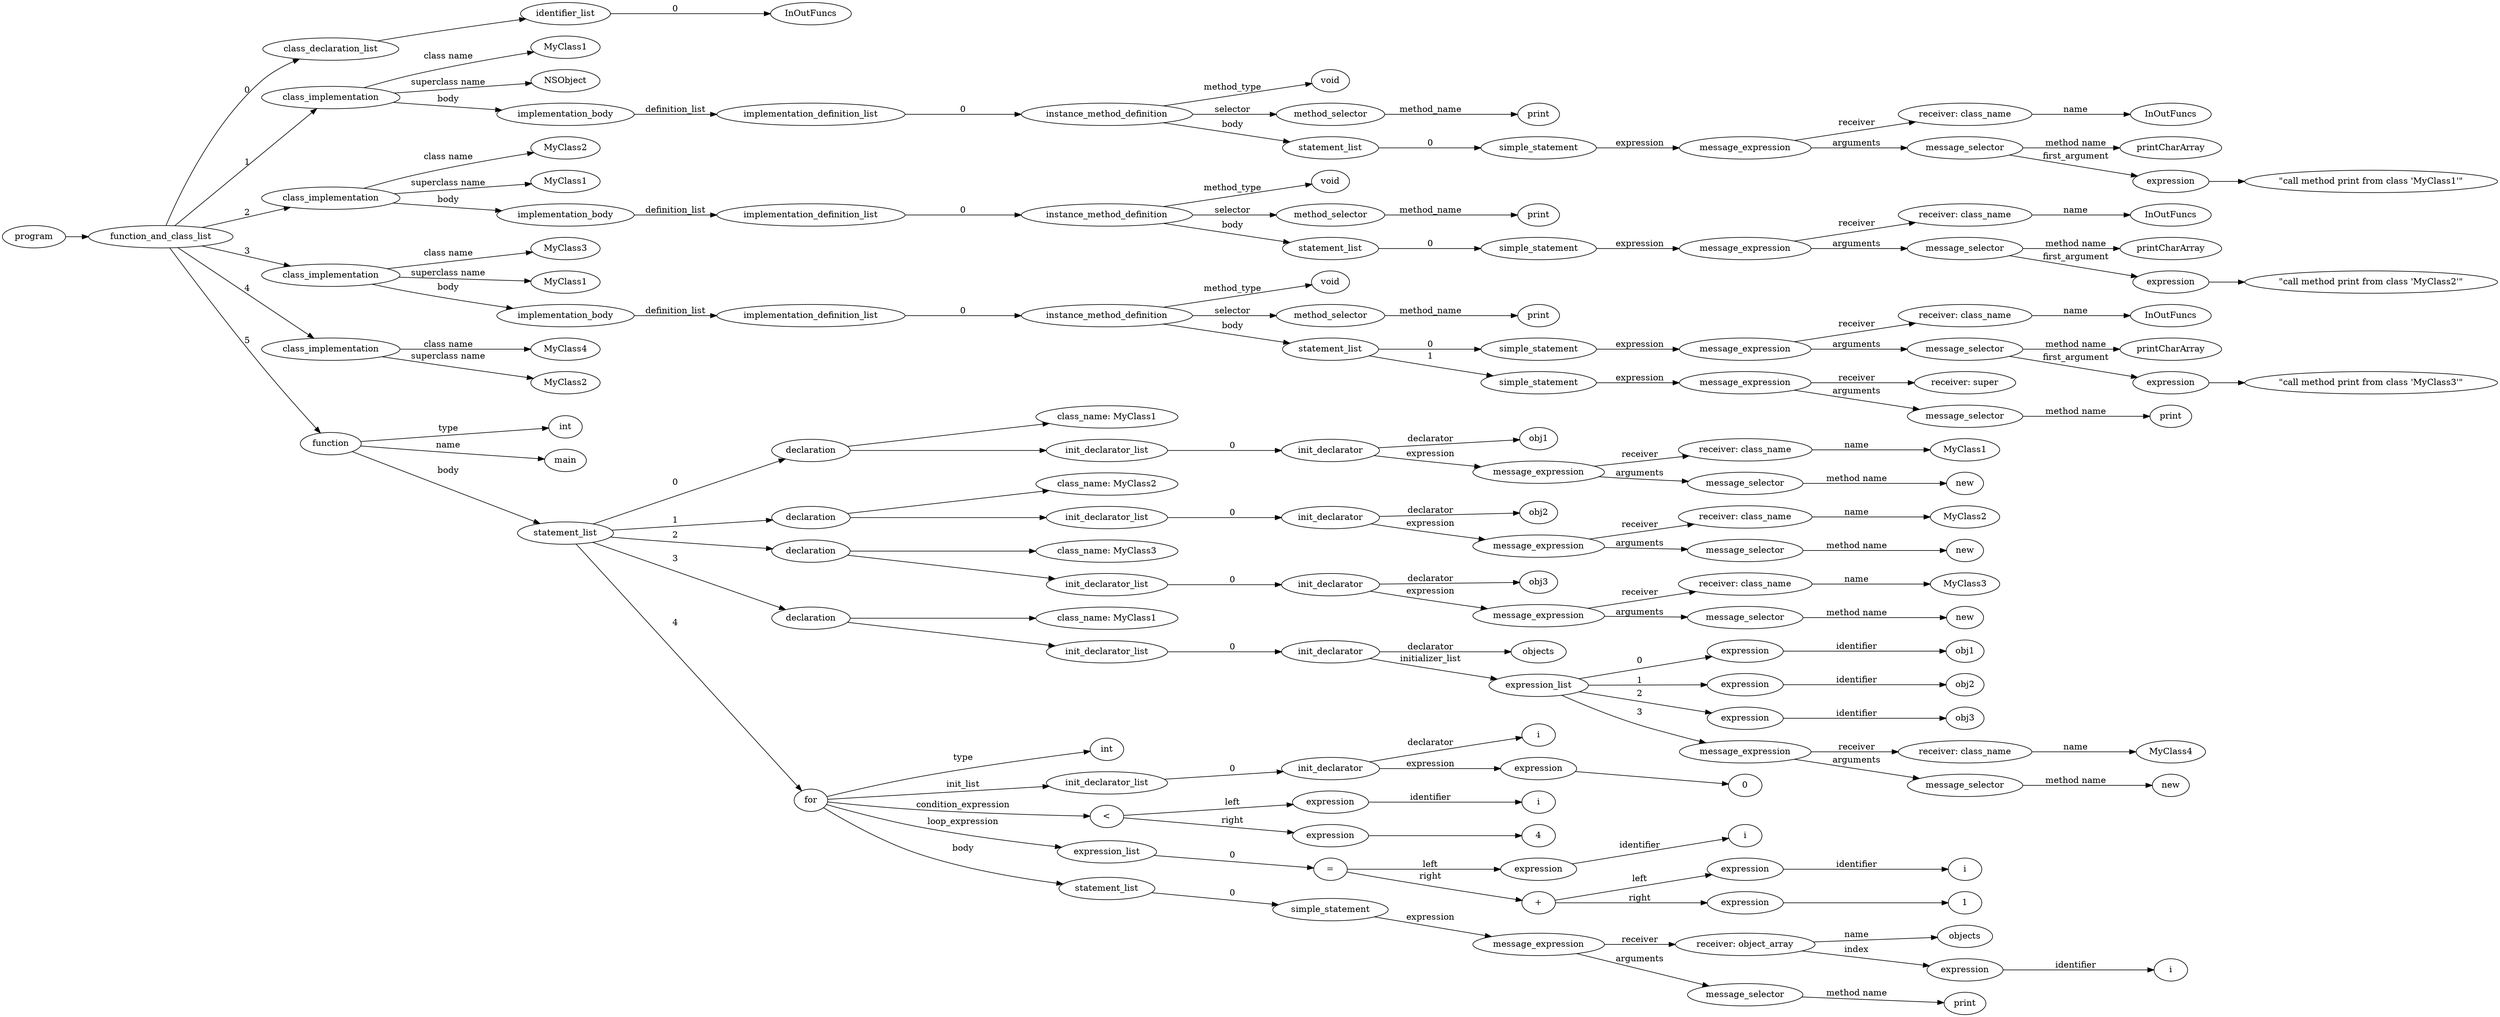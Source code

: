 digraph ObjectiveC { rankdir="LR";
105[label="program"];
105->2;
2[label="function_and_class_list"];
2->1[label="0"];
1[label="class_declaration_list"];
1->0;
0[label="identifier_list"];
0.0 [label="InOutFuncs"];
0->0.0 [label="0"];
2->15[label="1"];
15[label="class_implementation"];
15.1 [label="MyClass1"];
15->15.1 [label="class name"];
15.2 [label="NSObject"];
15->15.2 [label="superclass name"];
15->14[label="body"];
14[label="implementation_body"];
14->13[label="definition_list"];
13[label="implementation_definition_list"];
13->12[label="0"];
12[label="instance_method_definition"];
12->11[label="method_type"];
11[label="void"];
12->3[label="selector"];
3[label="method_selector"];
3->3.1 [label="method_name"];
3.1 [label="print"];
12->10[label="body"];
10[label="statement_list"];
10->9[label="0"];
9[label="simple_statement"];
9->8[label="expression"];
8[label="expression"];
8[label="message_expression"];
8->4[label="receiver"];
4[label="receiver: class_name"];
4.1 [label="InOutFuncs"];
4->4.1 [label="name"];
8->7[label="arguments"];
7[label="message_selector"];
7.1 [label="printCharArray"];
7->7.1 [label="method name"]; 
7->6[label="first_argument"];
6[label="expression"];
6->5;
5[label=<"call method print from class 'MyClass1'">];
2->28[label="2"];
28[label="class_implementation"];
28.1 [label="MyClass2"];
28->28.1 [label="class name"];
28.2 [label="MyClass1"];
28->28.2 [label="superclass name"];
28->27[label="body"];
27[label="implementation_body"];
27->26[label="definition_list"];
26[label="implementation_definition_list"];
26->25[label="0"];
25[label="instance_method_definition"];
25->24[label="method_type"];
24[label="void"];
25->16[label="selector"];
16[label="method_selector"];
16->16.1 [label="method_name"];
16.1 [label="print"];
25->23[label="body"];
23[label="statement_list"];
23->22[label="0"];
22[label="simple_statement"];
22->21[label="expression"];
21[label="expression"];
21[label="message_expression"];
21->17[label="receiver"];
17[label="receiver: class_name"];
17.1 [label="InOutFuncs"];
17->17.1 [label="name"];
21->20[label="arguments"];
20[label="message_selector"];
20.1 [label="printCharArray"];
20->20.1 [label="method name"]; 
20->19[label="first_argument"];
19[label="expression"];
19->18;
18[label=<"call method print from class 'MyClass2'">];
2->45[label="3"];
45[label="class_implementation"];
45.1 [label="MyClass3"];
45->45.1 [label="class name"];
45.2 [label="MyClass1"];
45->45.2 [label="superclass name"];
45->44[label="body"];
44[label="implementation_body"];
44->43[label="definition_list"];
43[label="implementation_definition_list"];
43->42[label="0"];
42[label="instance_method_definition"];
42->41[label="method_type"];
41[label="void"];
42->29[label="selector"];
29[label="method_selector"];
29->29.1 [label="method_name"];
29.1 [label="print"];
42->36[label="body"];
36[label="statement_list"];
36->35[label="0"];
35[label="simple_statement"];
35->34[label="expression"];
34[label="expression"];
34[label="message_expression"];
34->30[label="receiver"];
30[label="receiver: class_name"];
30.1 [label="InOutFuncs"];
30->30.1 [label="name"];
34->33[label="arguments"];
33[label="message_selector"];
33.1 [label="printCharArray"];
33->33.1 [label="method name"]; 
33->32[label="first_argument"];
32[label="expression"];
32->31;
31[label=<"call method print from class 'MyClass3'">];
36->40[label="1"];
40[label="simple_statement"];
40->39[label="expression"];
39[label="expression"];
39[label="message_expression"];
39->37[label="receiver"];
37[label="receiver: super"];
39->38[label="arguments"];
38[label="message_selector"];
38.1 [label="print"];
38->38.1 [label="method name"]; 
2->46[label="4"];
46[label="class_implementation"];
46.1 [label="MyClass4"];
46->46.1 [label="class name"];
46.2 [label="MyClass2"];
46->46.2 [label="superclass name"];
2->104[label="5"];
104[label="function"];
104->47[label="type"];
47[label="int"];
104->104.1 [label="name"];
104.1 [label="main"];
104->55[label="body"];
55[label="statement_list"];
55->54[label="0"];
54[label="declaration"];
54->53;
53[label="class_name: MyClass1"];
54->52;
52[label="init_declarator_list"];
52->51[label="0"];
51[label="init_declarator"];
51.1 [label="obj1"];
51->51.1[label="declarator"];
51->50[label="expression"];
50[label="expression"];
50[label="message_expression"];
50->48[label="receiver"];
48[label="receiver: class_name"];
48.1 [label="MyClass1"];
48->48.1 [label="name"];
50->49[label="arguments"];
49[label="message_selector"];
49.1 [label="new"];
49->49.1 [label="method name"]; 
55->62[label="1"];
62[label="declaration"];
62->61;
61[label="class_name: MyClass2"];
62->60;
60[label="init_declarator_list"];
60->59[label="0"];
59[label="init_declarator"];
59.1 [label="obj2"];
59->59.1[label="declarator"];
59->58[label="expression"];
58[label="expression"];
58[label="message_expression"];
58->56[label="receiver"];
56[label="receiver: class_name"];
56.1 [label="MyClass2"];
56->56.1 [label="name"];
58->57[label="arguments"];
57[label="message_selector"];
57.1 [label="new"];
57->57.1 [label="method name"]; 
55->69[label="2"];
69[label="declaration"];
69->68;
68[label="class_name: MyClass3"];
69->67;
67[label="init_declarator_list"];
67->66[label="0"];
66[label="init_declarator"];
66.1 [label="obj3"];
66->66.1[label="declarator"];
66->65[label="expression"];
65[label="expression"];
65[label="message_expression"];
65->63[label="receiver"];
63[label="receiver: class_name"];
63.1 [label="MyClass3"];
63->63.1 [label="name"];
65->64[label="arguments"];
64[label="message_selector"];
64.1 [label="new"];
64->64.1 [label="method name"]; 
55->80[label="3"];
80[label="declaration"];
80->79;
79[label="class_name: MyClass1"];
80->78;
78[label="init_declarator_list"];
78->77[label="0"];
77[label="init_declarator"];
77.1 [label="objects"];
77->77.1[label="declarator"];
77->71[label="initializer_list"];
71[label="expression_list"];
71->70[label="0"];
70[label="expression"];
70->70.1 [label="identifier"];70.1[label="obj1"];
71->72[label="1"];
72[label="expression"];
72->72.1 [label="identifier"];72.1[label="obj2"];
71->73[label="2"];
73[label="expression"];
73->73.1 [label="identifier"];73.1[label="obj3"];
71->76[label="3"];
76[label="expression"];
76[label="message_expression"];
76->74[label="receiver"];
74[label="receiver: class_name"];
74.1 [label="MyClass4"];
74->74.1 [label="name"];
76->75[label="arguments"];
75[label="message_selector"];
75.1 [label="new"];
75->75.1 [label="method name"]; 
55->103[label="4"];
103[label="for"];
103->81[label="type"];
81[label="int"];
103->85[label="init_list"];
85[label="init_declarator_list"];
85->84[label="0"];
84[label="init_declarator"];
84.1 [label="i"];
84->84.1[label="declarator"];
84->83[label="expression"];
83[label="expression"];
83->82;
82[label="0"];
103->89[label="condition_expression"];
89[label="expression"];
89[label="<"];
89->86[label="left"];
86[label="expression"];
86->86.1 [label="identifier"];86.1[label="i"];
89->88[label="right"];
88[label="expression"];
88->87;
87[label="4"];
103->96[label="loop_expression"];
96[label="expression_list"];
96->95[label="0"];
95[label="expression"];
95[label="="];
95->90[label="left"];
90[label="expression"];
90->90.1 [label="identifier"];90.1[label="i"];
95->94[label="right"];
94[label="expression"];
94[label="+"];
94->91[label="left"];
91[label="expression"];
91->91.1 [label="identifier"];91.1[label="i"];
94->93[label="right"];
93[label="expression"];
93->92;
92[label="1"];
103->102[label="body"];
102[label="statement_list"];
102->101[label="0"];
101[label="simple_statement"];
101->100[label="expression"];
100[label="expression"];
100[label="message_expression"];
100->98[label="receiver"];
98[label="receiver: object_array"];
98.1 [label="objects"];
98->98.1 [label="name"];
98->97[label="index"];
97[label="expression"];
97->97.1 [label="identifier"];97.1[label="i"];
100->99[label="arguments"];
99[label="message_selector"];
99.1 [label="print"];
99->99.1 [label="method name"]; 
}
